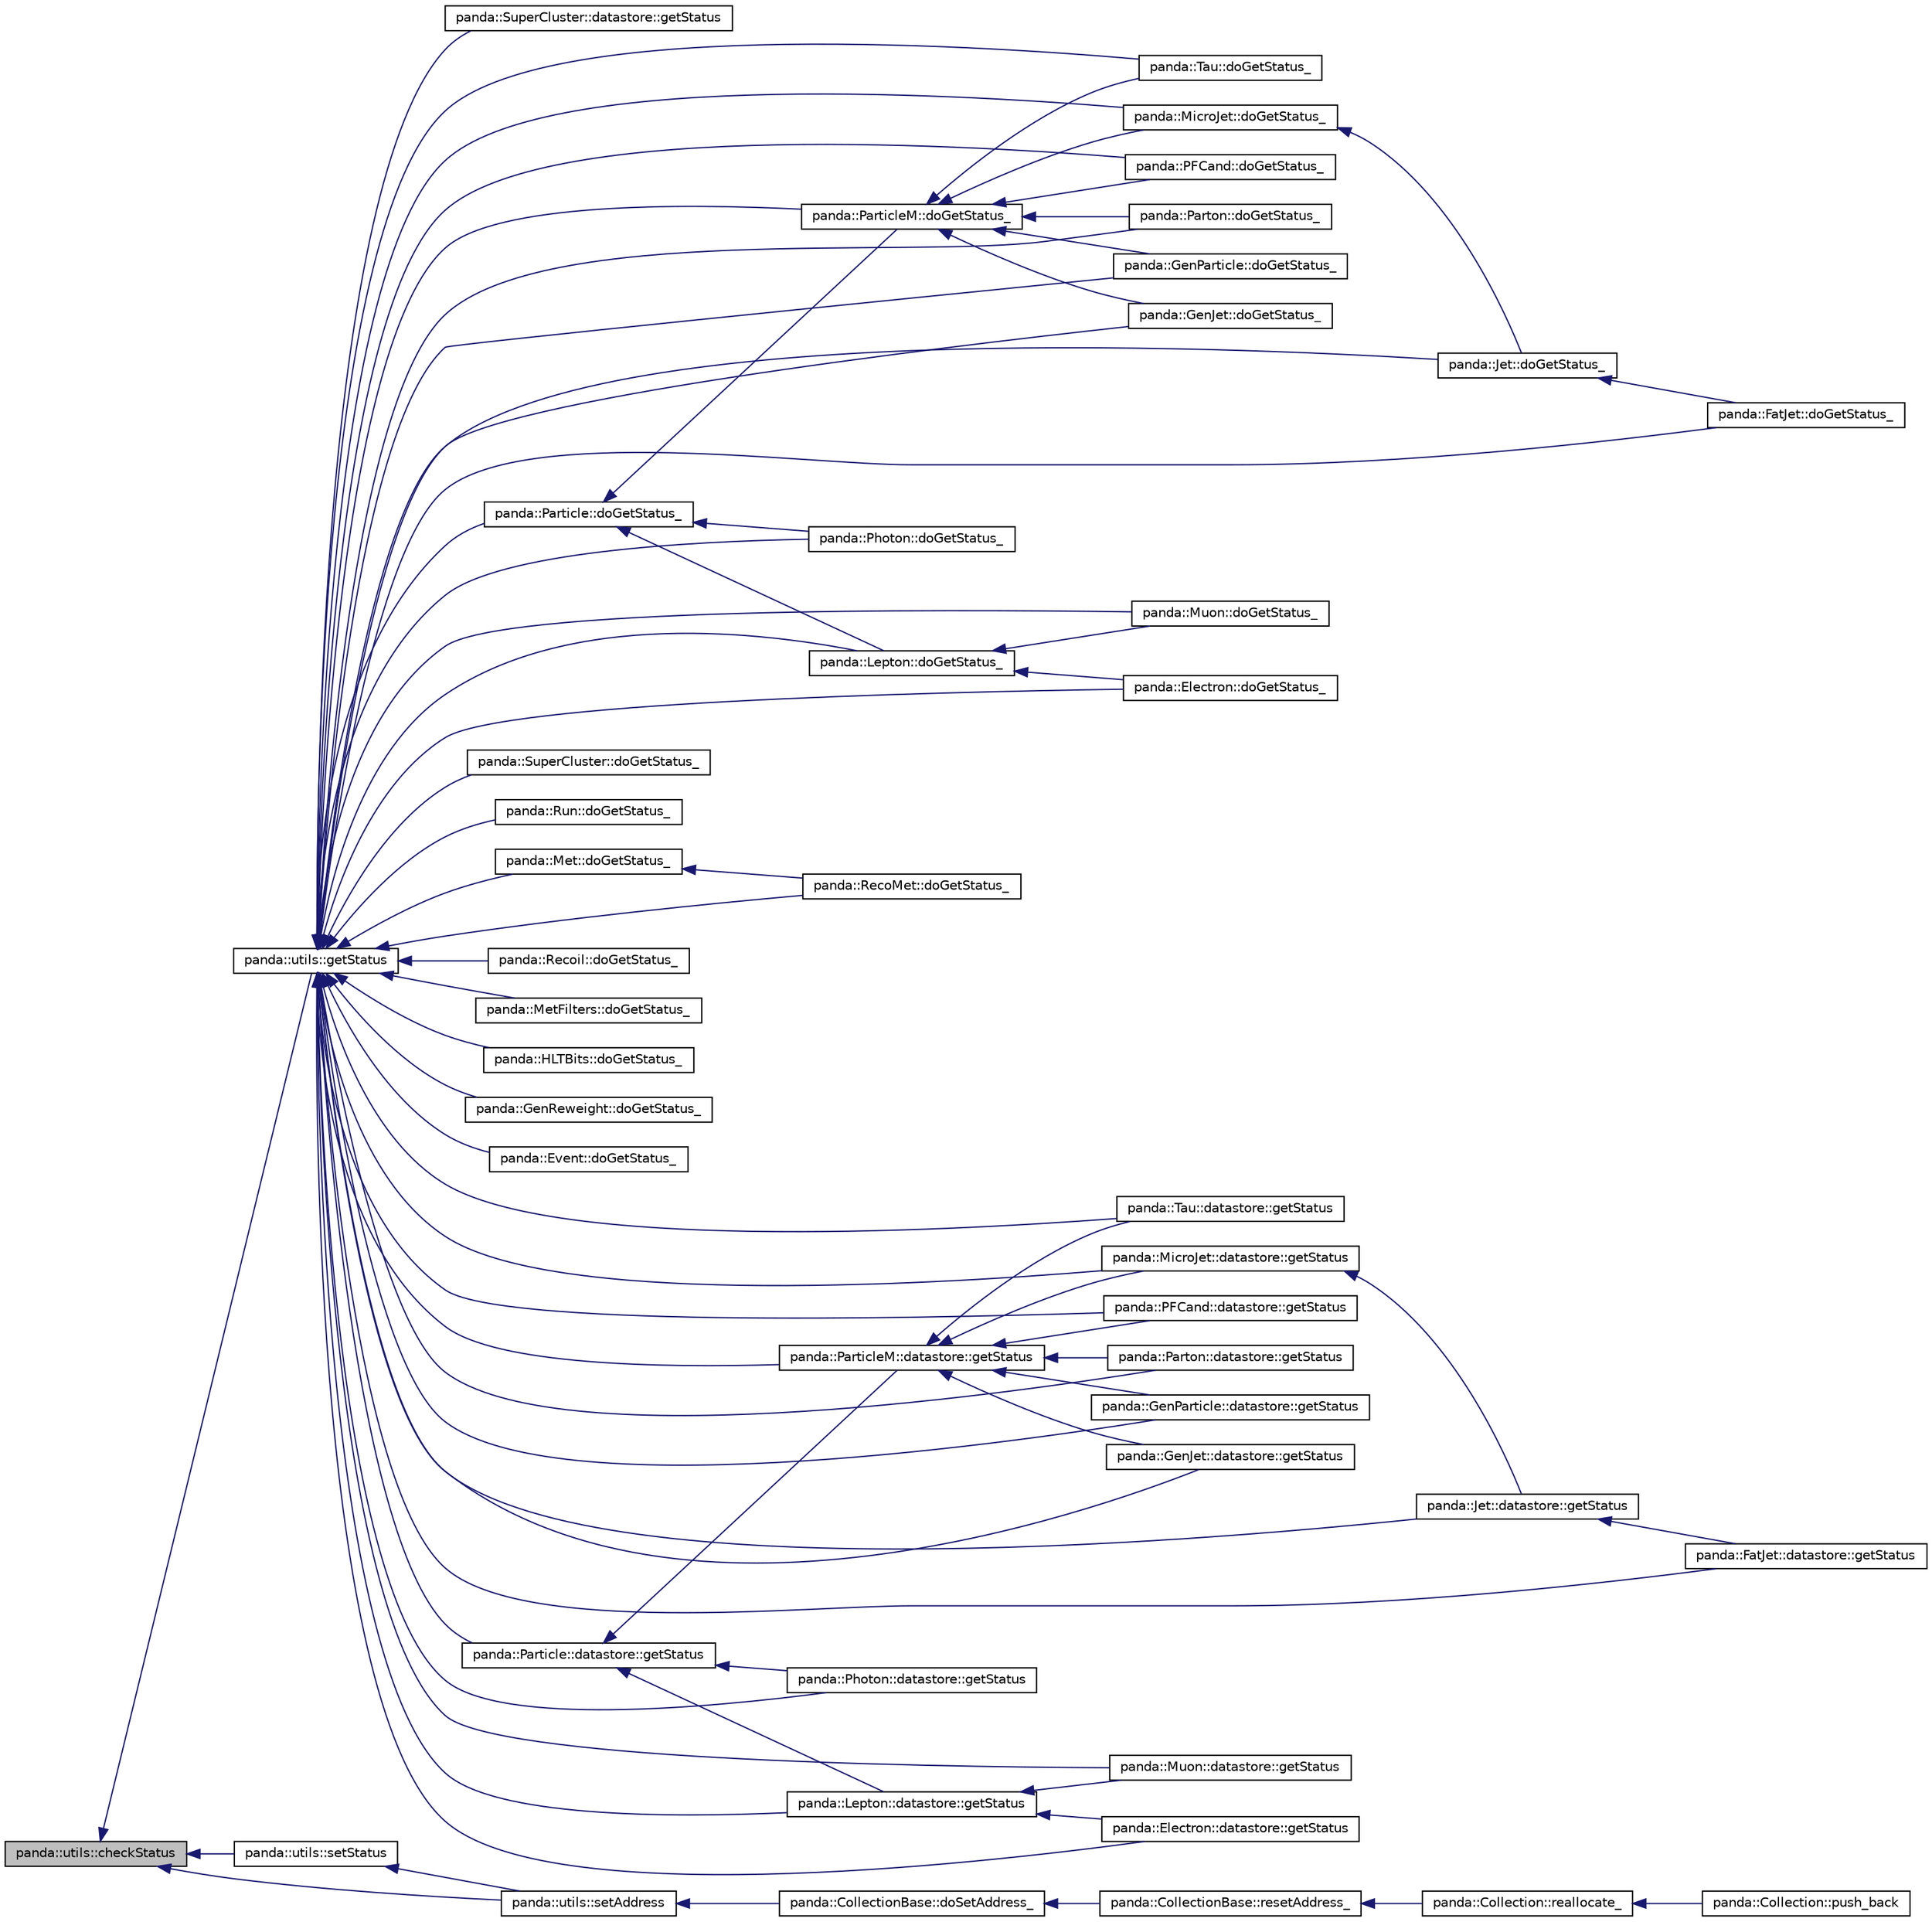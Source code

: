 digraph G
{
  edge [fontname="Helvetica",fontsize="10",labelfontname="Helvetica",labelfontsize="10"];
  node [fontname="Helvetica",fontsize="10",shape=record];
  rankdir=LR;
  Node1 [label="panda::utils::checkStatus",height=0.2,width=0.4,color="black", fillcolor="grey75", style="filled" fontcolor="black"];
  Node1 -> Node2 [dir=back,color="midnightblue",fontsize="10",style="solid"];
  Node2 [label="panda::utils::getStatus",height=0.2,width=0.4,color="black", fillcolor="white", style="filled",URL="$namespacepanda_1_1utils.html#a8928c2bd486eae6103c33618c6eb4e80",tooltip="Get the status of a branch."];
  Node2 -> Node3 [dir=back,color="midnightblue",fontsize="10",style="solid"];
  Node3 [label="panda::Tau::doGetStatus_",height=0.2,width=0.4,color="black", fillcolor="white", style="filled",URL="$classpanda_1_1Tau.html#ad81f7bd9caddfbc5773bd20f5f4a227f"];
  Node2 -> Node4 [dir=back,color="midnightblue",fontsize="10",style="solid"];
  Node4 [label="panda::SuperCluster::doGetStatus_",height=0.2,width=0.4,color="black", fillcolor="white", style="filled",URL="$classpanda_1_1SuperCluster.html#a6b60a8ad8ccc886281aecdb05e1395fb"];
  Node2 -> Node5 [dir=back,color="midnightblue",fontsize="10",style="solid"];
  Node5 [label="panda::Run::doGetStatus_",height=0.2,width=0.4,color="black", fillcolor="white", style="filled",URL="$classpanda_1_1Run.html#a624aa12a6f703dbedea314cf69f1f04f"];
  Node2 -> Node6 [dir=back,color="midnightblue",fontsize="10",style="solid"];
  Node6 [label="panda::RecoMet::doGetStatus_",height=0.2,width=0.4,color="black", fillcolor="white", style="filled",URL="$classpanda_1_1RecoMet.html#a17e58c29268fd0e3f84467046cf28f2b"];
  Node2 -> Node7 [dir=back,color="midnightblue",fontsize="10",style="solid"];
  Node7 [label="panda::Recoil::doGetStatus_",height=0.2,width=0.4,color="black", fillcolor="white", style="filled",URL="$classpanda_1_1Recoil.html#ad20acbe1a9a80eabffbab6bca8d99d24"];
  Node2 -> Node8 [dir=back,color="midnightblue",fontsize="10",style="solid"];
  Node8 [label="panda::Photon::doGetStatus_",height=0.2,width=0.4,color="black", fillcolor="white", style="filled",URL="$classpanda_1_1Photon.html#ae0b07f281f6553d7d1fe088374e6e39b"];
  Node2 -> Node9 [dir=back,color="midnightblue",fontsize="10",style="solid"];
  Node9 [label="panda::PFCand::doGetStatus_",height=0.2,width=0.4,color="black", fillcolor="white", style="filled",URL="$classpanda_1_1PFCand.html#a3567f5259663a227698b6e27cc340cb4"];
  Node2 -> Node10 [dir=back,color="midnightblue",fontsize="10",style="solid"];
  Node10 [label="panda::Parton::doGetStatus_",height=0.2,width=0.4,color="black", fillcolor="white", style="filled",URL="$classpanda_1_1Parton.html#ab3709c6ae8b88560326291d4d1598c6b"];
  Node2 -> Node11 [dir=back,color="midnightblue",fontsize="10",style="solid"];
  Node11 [label="panda::ParticleM::doGetStatus_",height=0.2,width=0.4,color="black", fillcolor="white", style="filled",URL="$classpanda_1_1ParticleM.html#a003a63672058369e9bbea413e055b1c1"];
  Node11 -> Node3 [dir=back,color="midnightblue",fontsize="10",style="solid"];
  Node11 -> Node9 [dir=back,color="midnightblue",fontsize="10",style="solid"];
  Node11 -> Node10 [dir=back,color="midnightblue",fontsize="10",style="solid"];
  Node11 -> Node12 [dir=back,color="midnightblue",fontsize="10",style="solid"];
  Node12 [label="panda::MicroJet::doGetStatus_",height=0.2,width=0.4,color="black", fillcolor="white", style="filled",URL="$classpanda_1_1MicroJet.html#a2055608524fe0bb8e4fae8ef78e3333e"];
  Node12 -> Node13 [dir=back,color="midnightblue",fontsize="10",style="solid"];
  Node13 [label="panda::Jet::doGetStatus_",height=0.2,width=0.4,color="black", fillcolor="white", style="filled",URL="$classpanda_1_1Jet.html#a4ecbac39b42fe464f6346711aed38aba"];
  Node13 -> Node14 [dir=back,color="midnightblue",fontsize="10",style="solid"];
  Node14 [label="panda::FatJet::doGetStatus_",height=0.2,width=0.4,color="black", fillcolor="white", style="filled",URL="$classpanda_1_1FatJet.html#a96835f1d5e56985c033cc73029dccef0"];
  Node11 -> Node15 [dir=back,color="midnightblue",fontsize="10",style="solid"];
  Node15 [label="panda::GenParticle::doGetStatus_",height=0.2,width=0.4,color="black", fillcolor="white", style="filled",URL="$classpanda_1_1GenParticle.html#a117dbbc192b9795838cbfbc75f0eceb8"];
  Node11 -> Node16 [dir=back,color="midnightblue",fontsize="10",style="solid"];
  Node16 [label="panda::GenJet::doGetStatus_",height=0.2,width=0.4,color="black", fillcolor="white", style="filled",URL="$classpanda_1_1GenJet.html#a5f514a9289d97bd7b6b8731323143269"];
  Node2 -> Node17 [dir=back,color="midnightblue",fontsize="10",style="solid"];
  Node17 [label="panda::Particle::doGetStatus_",height=0.2,width=0.4,color="black", fillcolor="white", style="filled",URL="$classpanda_1_1Particle.html#a7dcbf68bc3e74fdef1e3f3c620fb019a"];
  Node17 -> Node8 [dir=back,color="midnightblue",fontsize="10",style="solid"];
  Node17 -> Node11 [dir=back,color="midnightblue",fontsize="10",style="solid"];
  Node17 -> Node18 [dir=back,color="midnightblue",fontsize="10",style="solid"];
  Node18 [label="panda::Lepton::doGetStatus_",height=0.2,width=0.4,color="black", fillcolor="white", style="filled",URL="$classpanda_1_1Lepton.html#a90a170df4cd09d324964da724bcc5428"];
  Node18 -> Node19 [dir=back,color="midnightblue",fontsize="10",style="solid"];
  Node19 [label="panda::Muon::doGetStatus_",height=0.2,width=0.4,color="black", fillcolor="white", style="filled",URL="$classpanda_1_1Muon.html#af2331a81be13a07cc0202a6d107b0685"];
  Node18 -> Node20 [dir=back,color="midnightblue",fontsize="10",style="solid"];
  Node20 [label="panda::Electron::doGetStatus_",height=0.2,width=0.4,color="black", fillcolor="white", style="filled",URL="$classpanda_1_1Electron.html#a3e2097c55d5ab63188d0c04426e47248"];
  Node2 -> Node19 [dir=back,color="midnightblue",fontsize="10",style="solid"];
  Node2 -> Node12 [dir=back,color="midnightblue",fontsize="10",style="solid"];
  Node2 -> Node21 [dir=back,color="midnightblue",fontsize="10",style="solid"];
  Node21 [label="panda::MetFilters::doGetStatus_",height=0.2,width=0.4,color="black", fillcolor="white", style="filled",URL="$classpanda_1_1MetFilters.html#ad31a44df0eb98f6402c27fe8cf95b7e3"];
  Node2 -> Node22 [dir=back,color="midnightblue",fontsize="10",style="solid"];
  Node22 [label="panda::Met::doGetStatus_",height=0.2,width=0.4,color="black", fillcolor="white", style="filled",URL="$classpanda_1_1Met.html#aa3b7a9f0bbbc48a0dbf21909c0c18d30"];
  Node22 -> Node6 [dir=back,color="midnightblue",fontsize="10",style="solid"];
  Node2 -> Node18 [dir=back,color="midnightblue",fontsize="10",style="solid"];
  Node2 -> Node13 [dir=back,color="midnightblue",fontsize="10",style="solid"];
  Node2 -> Node23 [dir=back,color="midnightblue",fontsize="10",style="solid"];
  Node23 [label="panda::HLTBits::doGetStatus_",height=0.2,width=0.4,color="black", fillcolor="white", style="filled",URL="$classpanda_1_1HLTBits.html#a25f37a9baf25b848fb303f8d08daa027"];
  Node2 -> Node24 [dir=back,color="midnightblue",fontsize="10",style="solid"];
  Node24 [label="panda::GenReweight::doGetStatus_",height=0.2,width=0.4,color="black", fillcolor="white", style="filled",URL="$classpanda_1_1GenReweight.html#a0d5945a3b2fd8aba14d8259a3dc36e97"];
  Node2 -> Node15 [dir=back,color="midnightblue",fontsize="10",style="solid"];
  Node2 -> Node16 [dir=back,color="midnightblue",fontsize="10",style="solid"];
  Node2 -> Node14 [dir=back,color="midnightblue",fontsize="10",style="solid"];
  Node2 -> Node25 [dir=back,color="midnightblue",fontsize="10",style="solid"];
  Node25 [label="panda::Event::doGetStatus_",height=0.2,width=0.4,color="black", fillcolor="white", style="filled",URL="$classpanda_1_1Event.html#a1bd8a01f111c4e14a921a560caef6821"];
  Node2 -> Node20 [dir=back,color="midnightblue",fontsize="10",style="solid"];
  Node2 -> Node26 [dir=back,color="midnightblue",fontsize="10",style="solid"];
  Node26 [label="panda::Tau::datastore::getStatus",height=0.2,width=0.4,color="black", fillcolor="white", style="filled",URL="$structpanda_1_1Tau_1_1datastore.html#af6634c2974f07bafef20c5a49dfd4050"];
  Node2 -> Node27 [dir=back,color="midnightblue",fontsize="10",style="solid"];
  Node27 [label="panda::SuperCluster::datastore::getStatus",height=0.2,width=0.4,color="black", fillcolor="white", style="filled",URL="$structpanda_1_1SuperCluster_1_1datastore.html#a24fa9e942bf46eb8d8a6b9499a8ef231"];
  Node2 -> Node28 [dir=back,color="midnightblue",fontsize="10",style="solid"];
  Node28 [label="panda::Photon::datastore::getStatus",height=0.2,width=0.4,color="black", fillcolor="white", style="filled",URL="$structpanda_1_1Photon_1_1datastore.html#a3a0f1b3be1d8cfa4bb5d6a5a6a48997d"];
  Node2 -> Node29 [dir=back,color="midnightblue",fontsize="10",style="solid"];
  Node29 [label="panda::PFCand::datastore::getStatus",height=0.2,width=0.4,color="black", fillcolor="white", style="filled",URL="$structpanda_1_1PFCand_1_1datastore.html#a117b3a740a7d57118a35816456118685"];
  Node2 -> Node30 [dir=back,color="midnightblue",fontsize="10",style="solid"];
  Node30 [label="panda::Parton::datastore::getStatus",height=0.2,width=0.4,color="black", fillcolor="white", style="filled",URL="$structpanda_1_1Parton_1_1datastore.html#af82916b07ec783b268c2491cd5b374be"];
  Node2 -> Node31 [dir=back,color="midnightblue",fontsize="10",style="solid"];
  Node31 [label="panda::ParticleM::datastore::getStatus",height=0.2,width=0.4,color="black", fillcolor="white", style="filled",URL="$structpanda_1_1ParticleM_1_1datastore.html#a4069b8cdca5715ed6faf0a7907ea8386"];
  Node31 -> Node26 [dir=back,color="midnightblue",fontsize="10",style="solid"];
  Node31 -> Node29 [dir=back,color="midnightblue",fontsize="10",style="solid"];
  Node31 -> Node30 [dir=back,color="midnightblue",fontsize="10",style="solid"];
  Node31 -> Node32 [dir=back,color="midnightblue",fontsize="10",style="solid"];
  Node32 [label="panda::MicroJet::datastore::getStatus",height=0.2,width=0.4,color="black", fillcolor="white", style="filled",URL="$structpanda_1_1MicroJet_1_1datastore.html#ae893cdc52ad9ae8ffc8a8cea1cac1377"];
  Node32 -> Node33 [dir=back,color="midnightblue",fontsize="10",style="solid"];
  Node33 [label="panda::Jet::datastore::getStatus",height=0.2,width=0.4,color="black", fillcolor="white", style="filled",URL="$structpanda_1_1Jet_1_1datastore.html#ac3a9ecd013ec5d5bf94f71ff013e5491"];
  Node33 -> Node34 [dir=back,color="midnightblue",fontsize="10",style="solid"];
  Node34 [label="panda::FatJet::datastore::getStatus",height=0.2,width=0.4,color="black", fillcolor="white", style="filled",URL="$structpanda_1_1FatJet_1_1datastore.html#a83669574414333b1656878e0ec09c345"];
  Node31 -> Node35 [dir=back,color="midnightblue",fontsize="10",style="solid"];
  Node35 [label="panda::GenParticle::datastore::getStatus",height=0.2,width=0.4,color="black", fillcolor="white", style="filled",URL="$structpanda_1_1GenParticle_1_1datastore.html#af83451f0c94efe8daeb7769571e81aef"];
  Node31 -> Node36 [dir=back,color="midnightblue",fontsize="10",style="solid"];
  Node36 [label="panda::GenJet::datastore::getStatus",height=0.2,width=0.4,color="black", fillcolor="white", style="filled",URL="$structpanda_1_1GenJet_1_1datastore.html#a38a95477762b562ae4a6f2487e2c26ff"];
  Node2 -> Node37 [dir=back,color="midnightblue",fontsize="10",style="solid"];
  Node37 [label="panda::Particle::datastore::getStatus",height=0.2,width=0.4,color="black", fillcolor="white", style="filled",URL="$structpanda_1_1Particle_1_1datastore.html#a09e5a80068f06d0d2118c2596258b8e3"];
  Node37 -> Node28 [dir=back,color="midnightblue",fontsize="10",style="solid"];
  Node37 -> Node31 [dir=back,color="midnightblue",fontsize="10",style="solid"];
  Node37 -> Node38 [dir=back,color="midnightblue",fontsize="10",style="solid"];
  Node38 [label="panda::Lepton::datastore::getStatus",height=0.2,width=0.4,color="black", fillcolor="white", style="filled",URL="$structpanda_1_1Lepton_1_1datastore.html#a44602d14a45e9a23ffdb02f9dfa7e018"];
  Node38 -> Node39 [dir=back,color="midnightblue",fontsize="10",style="solid"];
  Node39 [label="panda::Muon::datastore::getStatus",height=0.2,width=0.4,color="black", fillcolor="white", style="filled",URL="$structpanda_1_1Muon_1_1datastore.html#aa1c3edc46b6ca55e9b77634cdd0e6684"];
  Node38 -> Node40 [dir=back,color="midnightblue",fontsize="10",style="solid"];
  Node40 [label="panda::Electron::datastore::getStatus",height=0.2,width=0.4,color="black", fillcolor="white", style="filled",URL="$structpanda_1_1Electron_1_1datastore.html#aca8cd939bbe2edf7b152348364b1ac4c"];
  Node2 -> Node39 [dir=back,color="midnightblue",fontsize="10",style="solid"];
  Node2 -> Node32 [dir=back,color="midnightblue",fontsize="10",style="solid"];
  Node2 -> Node38 [dir=back,color="midnightblue",fontsize="10",style="solid"];
  Node2 -> Node33 [dir=back,color="midnightblue",fontsize="10",style="solid"];
  Node2 -> Node35 [dir=back,color="midnightblue",fontsize="10",style="solid"];
  Node2 -> Node36 [dir=back,color="midnightblue",fontsize="10",style="solid"];
  Node2 -> Node34 [dir=back,color="midnightblue",fontsize="10",style="solid"];
  Node2 -> Node40 [dir=back,color="midnightblue",fontsize="10",style="solid"];
  Node1 -> Node41 [dir=back,color="midnightblue",fontsize="10",style="solid"];
  Node41 [label="panda::utils::setAddress",height=0.2,width=0.4,color="black", fillcolor="white", style="filled",URL="$namespacepanda_1_1utils.html#abf9c62e588560197c2bae9932e6a6e05",tooltip="Set address."];
  Node41 -> Node42 [dir=back,color="midnightblue",fontsize="10",style="solid"];
  Node42 [label="panda::CollectionBase::doSetAddress_",height=0.2,width=0.4,color="black", fillcolor="white", style="filled",URL="$classpanda_1_1CollectionBase.html#a2bd8c03841337f83ccdb4279ebf1f24d"];
  Node42 -> Node43 [dir=back,color="midnightblue",fontsize="10",style="solid"];
  Node43 [label="panda::CollectionBase::resetAddress_",height=0.2,width=0.4,color="black", fillcolor="white", style="filled",URL="$classpanda_1_1CollectionBase.html#a4d6bc9cc77ee3e29840362826b108b23"];
  Node43 -> Node44 [dir=back,color="midnightblue",fontsize="10",style="solid"];
  Node44 [label="panda::Collection::reallocate_",height=0.2,width=0.4,color="black", fillcolor="white", style="filled",URL="$classpanda_1_1Collection.html#a2187bdc5efe30684f1e9f4db4fe4fb2e"];
  Node44 -> Node45 [dir=back,color="midnightblue",fontsize="10",style="solid"];
  Node45 [label="panda::Collection::push_back",height=0.2,width=0.4,color="black", fillcolor="white", style="filled",URL="$classpanda_1_1Collection.html#a801b74a80bdd197bdfe08a06112bdcee",tooltip="Append an element to the back and resize by 1."];
  Node1 -> Node46 [dir=back,color="midnightblue",fontsize="10",style="solid"];
  Node46 [label="panda::utils::setStatus",height=0.2,width=0.4,color="black", fillcolor="white", style="filled",URL="$namespacepanda_1_1utils.html#a01665f786d6a2acedb8f008f3fc9fc84",tooltip="Set the status of a branch."];
  Node46 -> Node41 [dir=back,color="midnightblue",fontsize="10",style="solid"];
}

